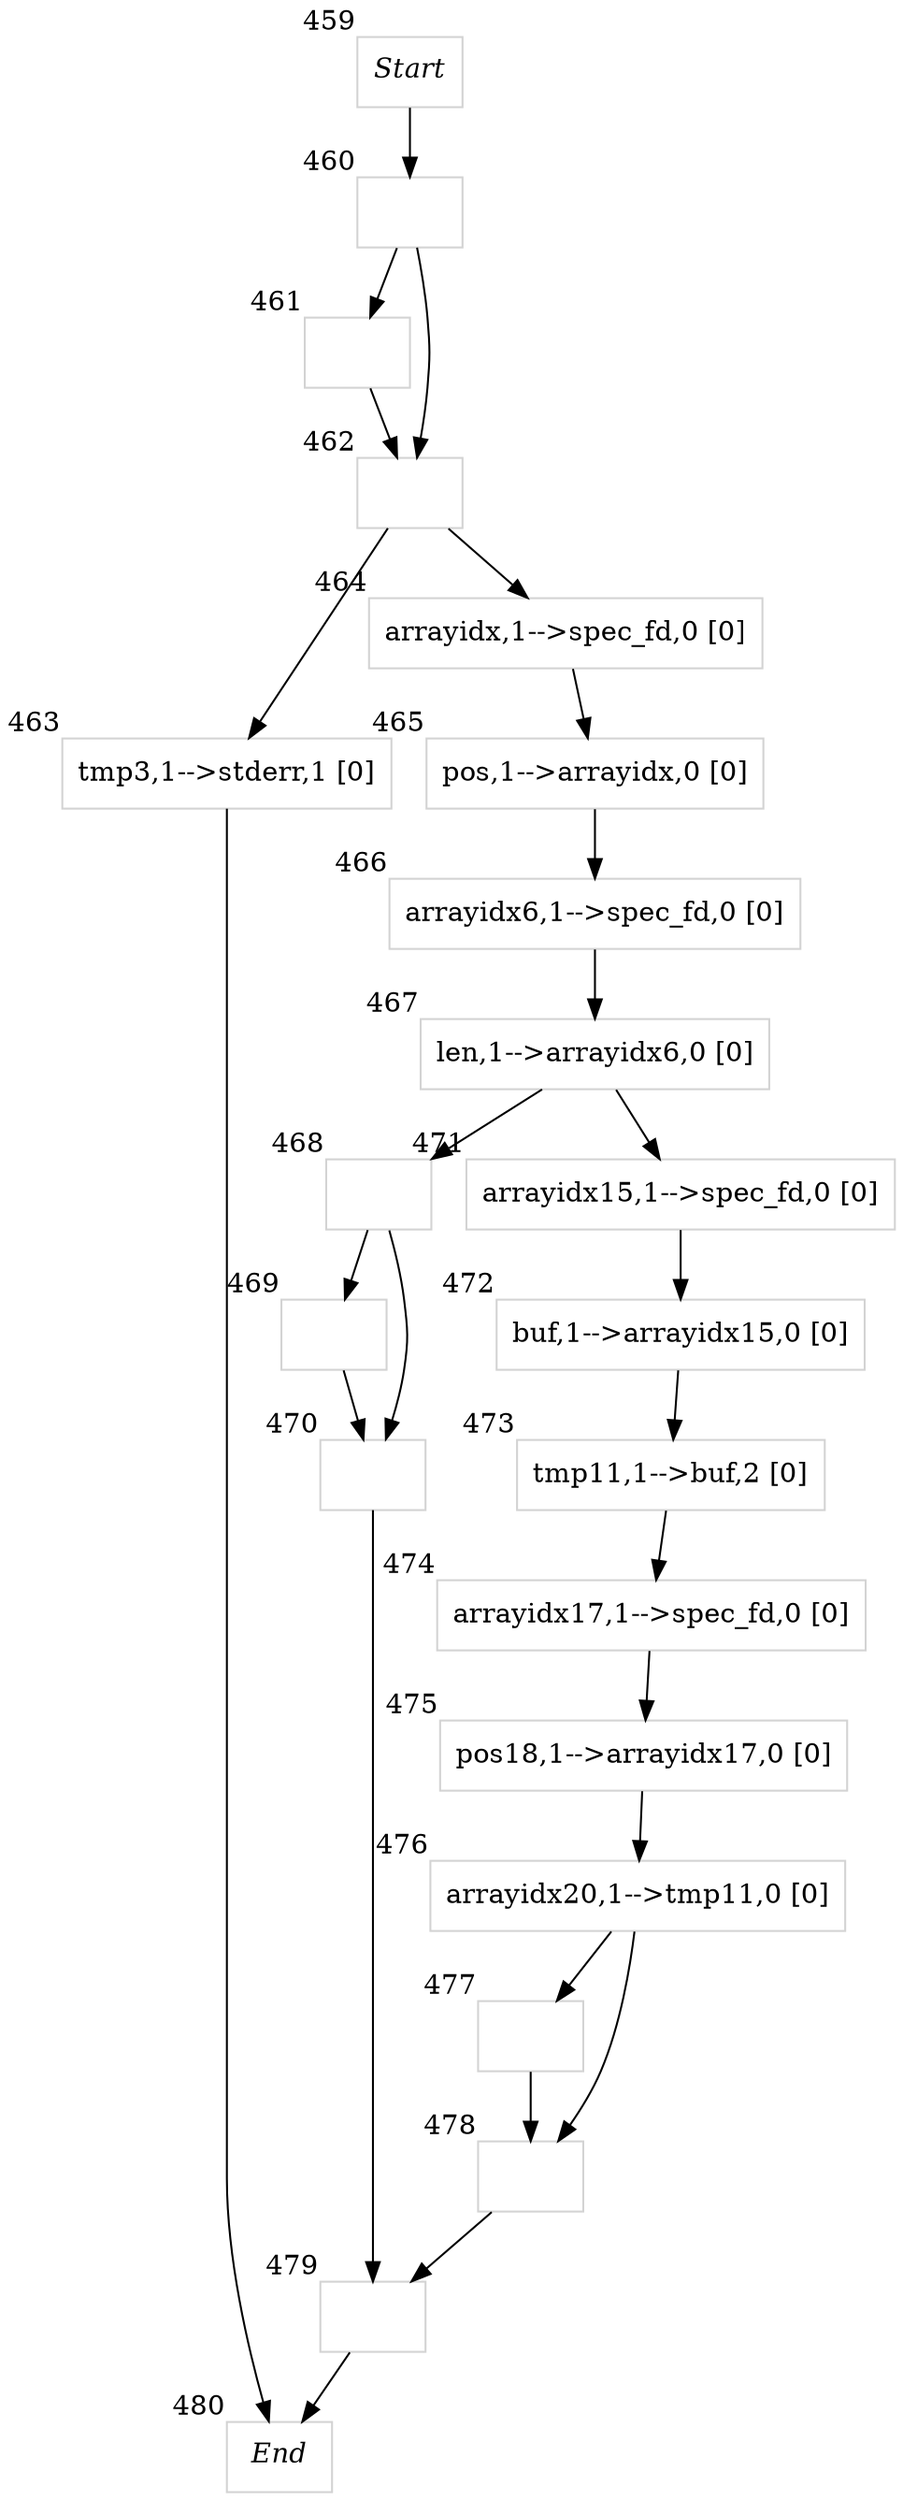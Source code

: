 digraph GPG{
node [shape=box]; 
459[label=<<I>Start</I>>,xlabel="459", color=lightgray, fontcolor=black];
459->460;
460[label="",xlabel="460", color=lightgray, fontcolor=black];
460->461;
460->462;
461[label="",xlabel="461", color=lightgray, fontcolor=black];
461->462;
462[label="",xlabel="462", color=lightgray, fontcolor=black];
462->463;
462->464;
463[label="tmp3,1-->stderr,1 [0]
",xlabel="463", color=lightgray, fontcolor=black];
463->480;
464[label="arrayidx,1-->spec_fd,0 [0]
",xlabel="464", color=lightgray, fontcolor=black];
464->465;
465[label="pos,1-->arrayidx,0 [0]
",xlabel="465", color=lightgray, fontcolor=black];
465->466;
466[label="arrayidx6,1-->spec_fd,0 [0]
",xlabel="466", color=lightgray, fontcolor=black];
466->467;
467[label="len,1-->arrayidx6,0 [0]
",xlabel="467", color=lightgray, fontcolor=black];
467->468;
467->471;
468[label="",xlabel="468", color=lightgray, fontcolor=black];
468->469;
468->470;
469[label="",xlabel="469", color=lightgray, fontcolor=black];
469->470;
470[label="",xlabel="470", color=lightgray, fontcolor=black];
470->479;
471[label="arrayidx15,1-->spec_fd,0 [0]
",xlabel="471", color=lightgray, fontcolor=black];
471->472;
472[label="buf,1-->arrayidx15,0 [0]
",xlabel="472", color=lightgray, fontcolor=black];
472->473;
473[label="tmp11,1-->buf,2 [0]
",xlabel="473", color=lightgray, fontcolor=black];
473->474;
474[label="arrayidx17,1-->spec_fd,0 [0]
",xlabel="474", color=lightgray, fontcolor=black];
474->475;
475[label="pos18,1-->arrayidx17,0 [0]
",xlabel="475", color=lightgray, fontcolor=black];
475->476;
476[label="arrayidx20,1-->tmp11,0 [0]
",xlabel="476", color=lightgray, fontcolor=black];
476->477;
476->478;
477[label="",xlabel="477", color=lightgray, fontcolor=black];
477->478;
478[label="",xlabel="478", color=lightgray, fontcolor=black];
478->479;
479[label="",xlabel="479", color=lightgray, fontcolor=black];
479->480;
480[label=<<I>End</I>>,xlabel="480", color=lightgray, fontcolor=black];
}